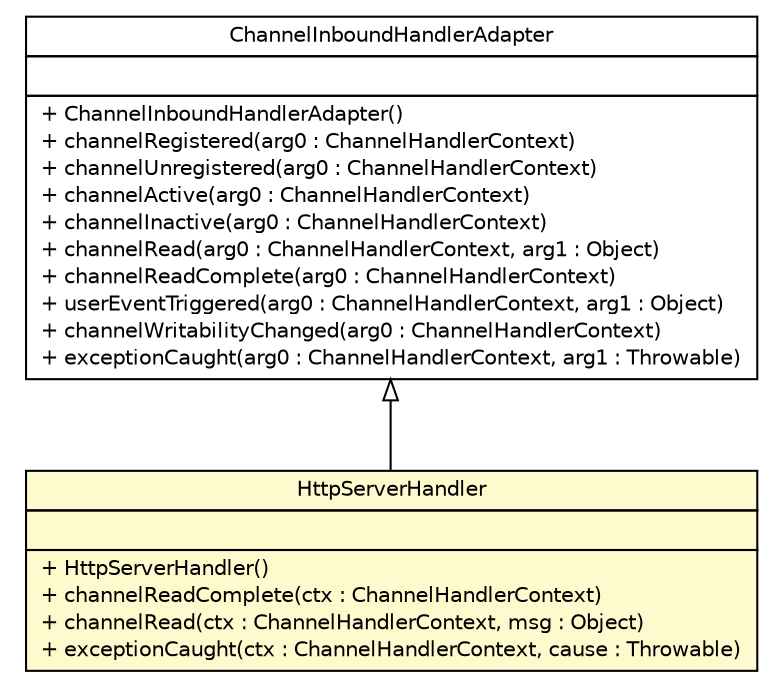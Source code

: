 #!/usr/local/bin/dot
#
# Class diagram 
# Generated by UMLGraph version R5_6 (http://www.umlgraph.org/)
#

digraph G {
	edge [fontname="Helvetica",fontsize=10,labelfontname="Helvetica",labelfontsize=10];
	node [fontname="Helvetica",fontsize=10,shape=plaintext];
	nodesep=0.25;
	ranksep=0.5;
	// com.xley.lfosc.http.server.HttpServerHandler
	c1061 [label=<<table title="com.xley.lfosc.http.server.HttpServerHandler" border="0" cellborder="1" cellspacing="0" cellpadding="2" port="p" bgcolor="lemonChiffon" href="./HttpServerHandler.html">
		<tr><td><table border="0" cellspacing="0" cellpadding="1">
<tr><td align="center" balign="center"> HttpServerHandler </td></tr>
		</table></td></tr>
		<tr><td><table border="0" cellspacing="0" cellpadding="1">
<tr><td align="left" balign="left">  </td></tr>
		</table></td></tr>
		<tr><td><table border="0" cellspacing="0" cellpadding="1">
<tr><td align="left" balign="left"> + HttpServerHandler() </td></tr>
<tr><td align="left" balign="left"> + channelReadComplete(ctx : ChannelHandlerContext) </td></tr>
<tr><td align="left" balign="left"> + channelRead(ctx : ChannelHandlerContext, msg : Object) </td></tr>
<tr><td align="left" balign="left"> + exceptionCaught(ctx : ChannelHandlerContext, cause : Throwable) </td></tr>
		</table></td></tr>
		</table>>, URL="./HttpServerHandler.html", fontname="Helvetica", fontcolor="black", fontsize=10.0];
	//com.xley.lfosc.http.server.HttpServerHandler extends io.netty.channel.ChannelInboundHandlerAdapter
	c1093:p -> c1061:p [dir=back,arrowtail=empty];
	// io.netty.channel.ChannelInboundHandlerAdapter
	c1093 [label=<<table title="io.netty.channel.ChannelInboundHandlerAdapter" border="0" cellborder="1" cellspacing="0" cellpadding="2" port="p" href="http://java.sun.com/j2se/1.4.2/docs/api/io/netty/channel/ChannelInboundHandlerAdapter.html">
		<tr><td><table border="0" cellspacing="0" cellpadding="1">
<tr><td align="center" balign="center"> ChannelInboundHandlerAdapter </td></tr>
		</table></td></tr>
		<tr><td><table border="0" cellspacing="0" cellpadding="1">
<tr><td align="left" balign="left">  </td></tr>
		</table></td></tr>
		<tr><td><table border="0" cellspacing="0" cellpadding="1">
<tr><td align="left" balign="left"> + ChannelInboundHandlerAdapter() </td></tr>
<tr><td align="left" balign="left"> + channelRegistered(arg0 : ChannelHandlerContext) </td></tr>
<tr><td align="left" balign="left"> + channelUnregistered(arg0 : ChannelHandlerContext) </td></tr>
<tr><td align="left" balign="left"> + channelActive(arg0 : ChannelHandlerContext) </td></tr>
<tr><td align="left" balign="left"> + channelInactive(arg0 : ChannelHandlerContext) </td></tr>
<tr><td align="left" balign="left"> + channelRead(arg0 : ChannelHandlerContext, arg1 : Object) </td></tr>
<tr><td align="left" balign="left"> + channelReadComplete(arg0 : ChannelHandlerContext) </td></tr>
<tr><td align="left" balign="left"> + userEventTriggered(arg0 : ChannelHandlerContext, arg1 : Object) </td></tr>
<tr><td align="left" balign="left"> + channelWritabilityChanged(arg0 : ChannelHandlerContext) </td></tr>
<tr><td align="left" balign="left"> + exceptionCaught(arg0 : ChannelHandlerContext, arg1 : Throwable) </td></tr>
		</table></td></tr>
		</table>>, URL="http://java.sun.com/j2se/1.4.2/docs/api/io/netty/channel/ChannelInboundHandlerAdapter.html", fontname="Helvetica", fontcolor="black", fontsize=10.0];
}

